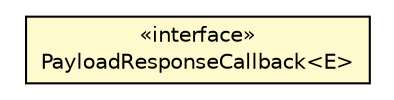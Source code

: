 #!/usr/local/bin/dot
#
# Class diagram 
# Generated by UMLGraph version R5_6-24-gf6e263 (http://www.umlgraph.org/)
#

digraph G {
	edge [fontname="Helvetica",fontsize=10,labelfontname="Helvetica",labelfontsize=10];
	node [fontname="Helvetica",fontsize=10,shape=plaintext];
	nodesep=0.25;
	ranksep=0.5;
	// io.reinert.requestor.core.callback.PayloadResponseCallback<E>
	c32103 [label=<<table title="io.reinert.requestor.core.callback.PayloadResponseCallback" border="0" cellborder="1" cellspacing="0" cellpadding="2" port="p" bgcolor="lemonChiffon" href="./PayloadResponseCallback.html">
		<tr><td><table border="0" cellspacing="0" cellpadding="1">
<tr><td align="center" balign="center"> &#171;interface&#187; </td></tr>
<tr><td align="center" balign="center"> PayloadResponseCallback&lt;E&gt; </td></tr>
		</table></td></tr>
		</table>>, URL="./PayloadResponseCallback.html", fontname="Helvetica", fontcolor="black", fontsize=10.0];
}

